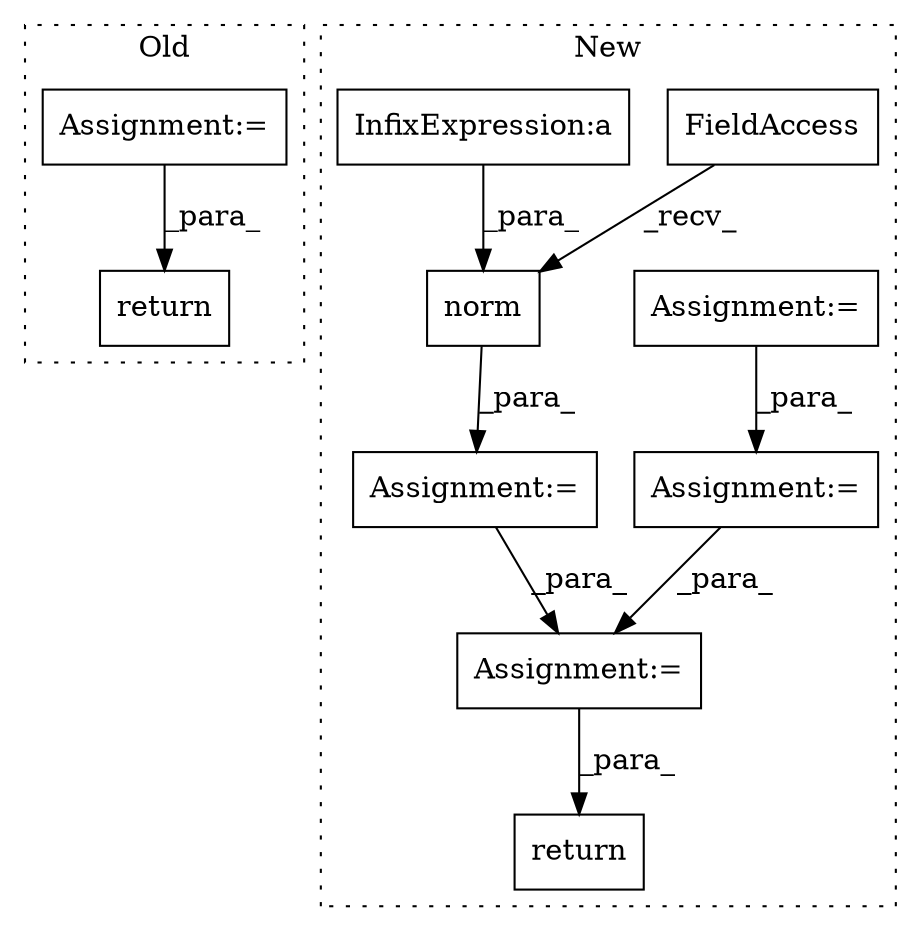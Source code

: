 digraph G {
subgraph cluster0 {
1 [label="return" a="41" s="10338" l="7" shape="box"];
5 [label="Assignment:=" a="7" s="10315" l="1" shape="box"];
label = "Old";
style="dotted";
}
subgraph cluster1 {
2 [label="norm" a="32" s="10430,10443" l="5,1" shape="box"];
3 [label="FieldAccess" a="22" s="10415" l="14" shape="box"];
4 [label="return" a="41" s="10527" l="7" shape="box"];
6 [label="Assignment:=" a="7" s="10487" l="1" shape="box"];
7 [label="Assignment:=" a="7" s="10280" l="1" shape="box"];
8 [label="InfixExpression:a" a="27" s="10352" l="3" shape="box"];
9 [label="Assignment:=" a="7" s="10329" l="1" shape="box"];
10 [label="Assignment:=" a="7" s="10414" l="1" shape="box"];
label = "New";
style="dotted";
}
2 -> 10 [label="_para_"];
3 -> 2 [label="_recv_"];
5 -> 1 [label="_para_"];
6 -> 4 [label="_para_"];
7 -> 9 [label="_para_"];
8 -> 2 [label="_para_"];
9 -> 6 [label="_para_"];
10 -> 6 [label="_para_"];
}